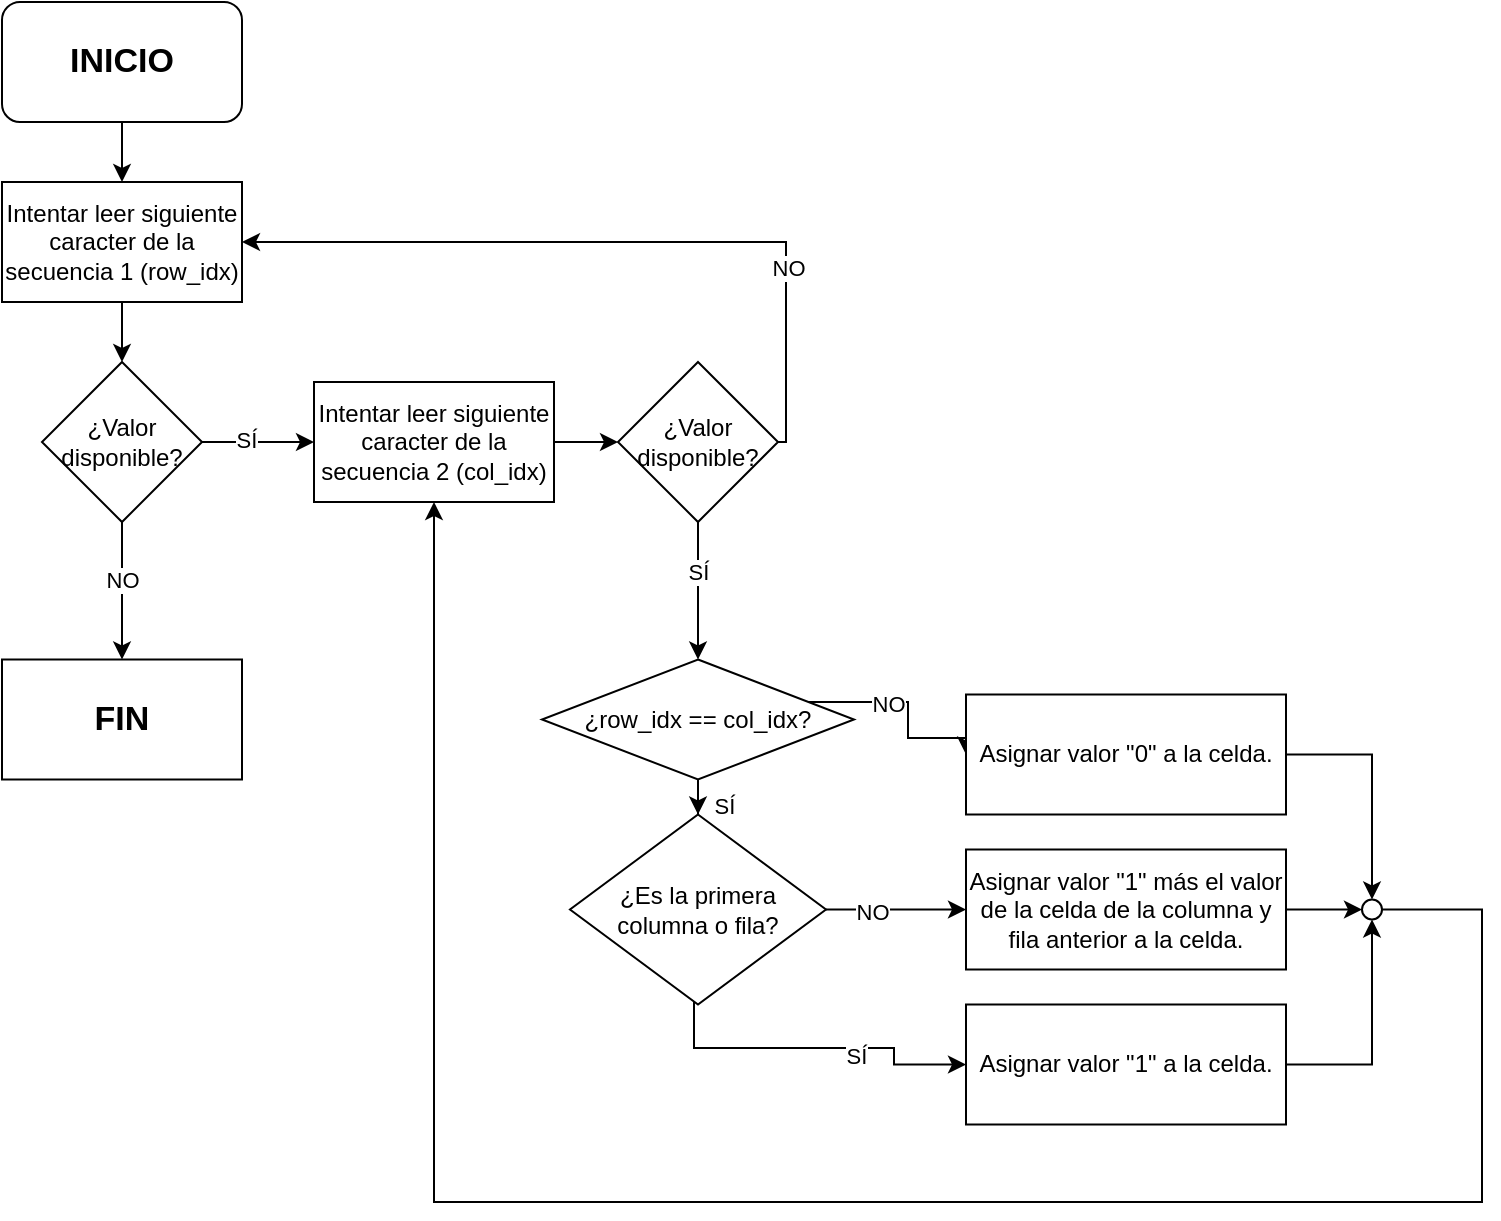 <mxfile version="14.6.13" type="device"><diagram id="mzKMlfM73yjpm_jt29C_" name="Página-1"><mxGraphModel dx="1278" dy="948" grid="1" gridSize="10" guides="1" tooltips="1" connect="1" arrows="1" fold="1" page="1" pageScale="1" pageWidth="827" pageHeight="1169" math="0" shadow="0"><root><mxCell id="0"/><mxCell id="1" parent="0"/><mxCell id="K-LNkMQw3PzREuK5N41z-41" style="edgeStyle=orthogonalEdgeStyle;rounded=0;orthogonalLoop=1;jettySize=auto;html=1;entryX=0.5;entryY=0;entryDx=0;entryDy=0;" edge="1" parent="1" source="K-LNkMQw3PzREuK5N41z-2" target="K-LNkMQw3PzREuK5N41z-35"><mxGeometry relative="1" as="geometry"/></mxCell><mxCell id="K-LNkMQw3PzREuK5N41z-2" value="Intentar leer siguiente caracter de la secuencia 1 (row_idx)" style="rounded=0;whiteSpace=wrap;html=1;" vertex="1" parent="1"><mxGeometry x="30" y="120" width="120" height="60" as="geometry"/></mxCell><mxCell id="K-LNkMQw3PzREuK5N41z-64" style="edgeStyle=orthogonalEdgeStyle;rounded=0;orthogonalLoop=1;jettySize=auto;html=1;entryX=0;entryY=0.5;entryDx=0;entryDy=0;" edge="1" parent="1" source="K-LNkMQw3PzREuK5N41z-5" target="K-LNkMQw3PzREuK5N41z-43"><mxGeometry relative="1" as="geometry"/></mxCell><mxCell id="K-LNkMQw3PzREuK5N41z-5" value="Intentar leer siguiente caracter de la secuencia 2 (col_idx)" style="whiteSpace=wrap;html=1;rounded=0;" vertex="1" parent="1"><mxGeometry x="186" y="220" width="120" height="60" as="geometry"/></mxCell><mxCell id="K-LNkMQw3PzREuK5N41z-18" value="" style="edgeStyle=orthogonalEdgeStyle;rounded=0;orthogonalLoop=1;jettySize=auto;html=1;" edge="1" parent="1" source="K-LNkMQw3PzREuK5N41z-8" target="K-LNkMQw3PzREuK5N41z-17"><mxGeometry relative="1" as="geometry"/></mxCell><mxCell id="K-LNkMQw3PzREuK5N41z-51" value="SÍ" style="edgeLabel;html=1;align=center;verticalAlign=middle;resizable=0;points=[];" vertex="1" connectable="0" parent="K-LNkMQw3PzREuK5N41z-18"><mxGeometry x="-0.25" y="-4" relative="1" as="geometry"><mxPoint x="9" y="-4" as="offset"/></mxGeometry></mxCell><mxCell id="K-LNkMQw3PzREuK5N41z-52" style="edgeStyle=orthogonalEdgeStyle;rounded=0;orthogonalLoop=1;jettySize=auto;html=1;entryX=0;entryY=0.5;entryDx=0;entryDy=0;" edge="1" parent="1" source="K-LNkMQw3PzREuK5N41z-8" target="K-LNkMQw3PzREuK5N41z-22"><mxGeometry relative="1" as="geometry"><Array as="points"><mxPoint x="483" y="380"/><mxPoint x="483" y="398"/></Array></mxGeometry></mxCell><mxCell id="K-LNkMQw3PzREuK5N41z-53" value="NO" style="edgeLabel;html=1;align=center;verticalAlign=middle;resizable=0;points=[];" vertex="1" connectable="0" parent="K-LNkMQw3PzREuK5N41z-52"><mxGeometry x="-0.243" y="-1" relative="1" as="geometry"><mxPoint as="offset"/></mxGeometry></mxCell><mxCell id="K-LNkMQw3PzREuK5N41z-8" value="¿row_idx == col_idx?" style="rhombus;whiteSpace=wrap;html=1;rounded=0;" vertex="1" parent="1"><mxGeometry x="300" y="358.75" width="156" height="60" as="geometry"/></mxCell><mxCell id="K-LNkMQw3PzREuK5N41z-54" style="edgeStyle=orthogonalEdgeStyle;rounded=0;orthogonalLoop=1;jettySize=auto;html=1;entryX=0;entryY=0.5;entryDx=0;entryDy=0;" edge="1" parent="1" source="K-LNkMQw3PzREuK5N41z-17" target="K-LNkMQw3PzREuK5N41z-19"><mxGeometry relative="1" as="geometry"><Array as="points"><mxPoint x="376" y="553"/><mxPoint x="476" y="553"/></Array></mxGeometry></mxCell><mxCell id="K-LNkMQw3PzREuK5N41z-55" value="SÍ" style="edgeLabel;html=1;align=center;verticalAlign=middle;resizable=0;points=[];" vertex="1" connectable="0" parent="K-LNkMQw3PzREuK5N41z-54"><mxGeometry x="0.231" y="-4" relative="1" as="geometry"><mxPoint x="1" as="offset"/></mxGeometry></mxCell><mxCell id="K-LNkMQw3PzREuK5N41z-56" style="edgeStyle=orthogonalEdgeStyle;rounded=0;orthogonalLoop=1;jettySize=auto;html=1;entryX=0;entryY=0.5;entryDx=0;entryDy=0;" edge="1" parent="1" source="K-LNkMQw3PzREuK5N41z-17" target="K-LNkMQw3PzREuK5N41z-23"><mxGeometry relative="1" as="geometry"/></mxCell><mxCell id="K-LNkMQw3PzREuK5N41z-57" value="NO" style="edgeLabel;html=1;align=center;verticalAlign=middle;resizable=0;points=[];" vertex="1" connectable="0" parent="K-LNkMQw3PzREuK5N41z-56"><mxGeometry x="-0.349" y="-1" relative="1" as="geometry"><mxPoint as="offset"/></mxGeometry></mxCell><mxCell id="K-LNkMQw3PzREuK5N41z-17" value="¿Es la primera columna o fila?" style="rhombus;whiteSpace=wrap;html=1;rounded=0;" vertex="1" parent="1"><mxGeometry x="314" y="436.25" width="128" height="95" as="geometry"/></mxCell><mxCell id="K-LNkMQw3PzREuK5N41z-61" style="edgeStyle=orthogonalEdgeStyle;rounded=0;orthogonalLoop=1;jettySize=auto;html=1;entryX=0.5;entryY=1;entryDx=0;entryDy=0;" edge="1" parent="1" source="K-LNkMQw3PzREuK5N41z-19" target="K-LNkMQw3PzREuK5N41z-59"><mxGeometry relative="1" as="geometry"/></mxCell><mxCell id="K-LNkMQw3PzREuK5N41z-19" value="Asignar valor &quot;1&quot; a la celda." style="whiteSpace=wrap;html=1;rounded=0;" vertex="1" parent="1"><mxGeometry x="512" y="531.25" width="160" height="60" as="geometry"/></mxCell><mxCell id="K-LNkMQw3PzREuK5N41z-63" style="edgeStyle=orthogonalEdgeStyle;rounded=0;orthogonalLoop=1;jettySize=auto;html=1;entryX=0.5;entryY=0;entryDx=0;entryDy=0;" edge="1" parent="1" source="K-LNkMQw3PzREuK5N41z-22" target="K-LNkMQw3PzREuK5N41z-59"><mxGeometry relative="1" as="geometry"/></mxCell><mxCell id="K-LNkMQw3PzREuK5N41z-22" value="Asignar valor &quot;0&quot; a la celda." style="whiteSpace=wrap;html=1;rounded=0;" vertex="1" parent="1"><mxGeometry x="512" y="376.25" width="160" height="60" as="geometry"/></mxCell><mxCell id="K-LNkMQw3PzREuK5N41z-62" style="edgeStyle=orthogonalEdgeStyle;rounded=0;orthogonalLoop=1;jettySize=auto;html=1;entryX=0;entryY=0.5;entryDx=0;entryDy=0;" edge="1" parent="1" source="K-LNkMQw3PzREuK5N41z-23" target="K-LNkMQw3PzREuK5N41z-59"><mxGeometry relative="1" as="geometry"/></mxCell><mxCell id="K-LNkMQw3PzREuK5N41z-23" value="Asignar valor &quot;1&quot; más el valor de la celda de la columna y fila anterior a la celda." style="whiteSpace=wrap;html=1;rounded=0;" vertex="1" parent="1"><mxGeometry x="512" y="453.75" width="160" height="60" as="geometry"/></mxCell><mxCell id="K-LNkMQw3PzREuK5N41z-37" value="" style="edgeStyle=orthogonalEdgeStyle;rounded=0;orthogonalLoop=1;jettySize=auto;html=1;" edge="1" parent="1" source="K-LNkMQw3PzREuK5N41z-35" target="K-LNkMQw3PzREuK5N41z-36"><mxGeometry relative="1" as="geometry"/></mxCell><mxCell id="K-LNkMQw3PzREuK5N41z-38" value="NO" style="edgeLabel;html=1;align=center;verticalAlign=middle;resizable=0;points=[];" vertex="1" connectable="0" parent="K-LNkMQw3PzREuK5N41z-37"><mxGeometry x="-0.162" y="-3" relative="1" as="geometry"><mxPoint x="3" as="offset"/></mxGeometry></mxCell><mxCell id="K-LNkMQw3PzREuK5N41z-39" style="edgeStyle=orthogonalEdgeStyle;rounded=0;orthogonalLoop=1;jettySize=auto;html=1;entryX=0;entryY=0.5;entryDx=0;entryDy=0;" edge="1" parent="1" source="K-LNkMQw3PzREuK5N41z-35" target="K-LNkMQw3PzREuK5N41z-5"><mxGeometry relative="1" as="geometry"/></mxCell><mxCell id="K-LNkMQw3PzREuK5N41z-42" value="SÍ" style="edgeLabel;html=1;align=center;verticalAlign=middle;resizable=0;points=[];" vertex="1" connectable="0" parent="K-LNkMQw3PzREuK5N41z-39"><mxGeometry x="-0.217" y="1" relative="1" as="geometry"><mxPoint as="offset"/></mxGeometry></mxCell><mxCell id="K-LNkMQw3PzREuK5N41z-35" value="¿Valor disponible?" style="rhombus;whiteSpace=wrap;html=1;" vertex="1" parent="1"><mxGeometry x="50" y="210" width="80" height="80" as="geometry"/></mxCell><mxCell id="K-LNkMQw3PzREuK5N41z-36" value="&lt;b&gt;&lt;font style=&quot;font-size: 17px&quot;&gt;FIN&lt;/font&gt;&lt;/b&gt;" style="whiteSpace=wrap;html=1;" vertex="1" parent="1"><mxGeometry x="30" y="358.75" width="120" height="60" as="geometry"/></mxCell><mxCell id="K-LNkMQw3PzREuK5N41z-45" style="edgeStyle=orthogonalEdgeStyle;rounded=0;orthogonalLoop=1;jettySize=auto;html=1;entryX=1;entryY=0.5;entryDx=0;entryDy=0;" edge="1" parent="1" source="K-LNkMQw3PzREuK5N41z-43" target="K-LNkMQw3PzREuK5N41z-2"><mxGeometry relative="1" as="geometry"><Array as="points"><mxPoint x="422" y="150"/></Array></mxGeometry></mxCell><mxCell id="K-LNkMQw3PzREuK5N41z-46" value="NO" style="edgeLabel;html=1;align=center;verticalAlign=middle;resizable=0;points=[];" vertex="1" connectable="0" parent="K-LNkMQw3PzREuK5N41z-45"><mxGeometry x="-0.513" y="-1" relative="1" as="geometry"><mxPoint as="offset"/></mxGeometry></mxCell><mxCell id="K-LNkMQw3PzREuK5N41z-47" style="edgeStyle=orthogonalEdgeStyle;rounded=0;orthogonalLoop=1;jettySize=auto;html=1;entryX=0.5;entryY=0;entryDx=0;entryDy=0;exitX=0.5;exitY=1;exitDx=0;exitDy=0;" edge="1" parent="1" source="K-LNkMQw3PzREuK5N41z-43" target="K-LNkMQw3PzREuK5N41z-8"><mxGeometry relative="1" as="geometry"><mxPoint x="552" y="210" as="sourcePoint"/><Array as="points"><mxPoint x="378" y="350"/></Array></mxGeometry></mxCell><mxCell id="K-LNkMQw3PzREuK5N41z-48" value="SÍ" style="edgeLabel;html=1;align=center;verticalAlign=middle;resizable=0;points=[];" vertex="1" connectable="0" parent="K-LNkMQw3PzREuK5N41z-47"><mxGeometry x="-0.273" y="1" relative="1" as="geometry"><mxPoint x="-1" as="offset"/></mxGeometry></mxCell><mxCell id="K-LNkMQw3PzREuK5N41z-43" value="¿Valor disponible?" style="rhombus;whiteSpace=wrap;html=1;" vertex="1" parent="1"><mxGeometry x="338" y="210" width="80" height="80" as="geometry"/></mxCell><mxCell id="K-LNkMQw3PzREuK5N41z-50" style="edgeStyle=orthogonalEdgeStyle;rounded=0;orthogonalLoop=1;jettySize=auto;html=1;entryX=0.5;entryY=0;entryDx=0;entryDy=0;" edge="1" parent="1" source="K-LNkMQw3PzREuK5N41z-49" target="K-LNkMQw3PzREuK5N41z-2"><mxGeometry relative="1" as="geometry"/></mxCell><mxCell id="K-LNkMQw3PzREuK5N41z-49" value="&lt;b&gt;&lt;font style=&quot;font-size: 17px&quot;&gt;INICIO&lt;/font&gt;&lt;/b&gt;" style="rounded=1;whiteSpace=wrap;html=1;" vertex="1" parent="1"><mxGeometry x="30" y="30" width="120" height="60" as="geometry"/></mxCell><mxCell id="K-LNkMQw3PzREuK5N41z-68" style="edgeStyle=orthogonalEdgeStyle;rounded=0;orthogonalLoop=1;jettySize=auto;html=1;entryX=0.5;entryY=1;entryDx=0;entryDy=0;" edge="1" parent="1" source="K-LNkMQw3PzREuK5N41z-59" target="K-LNkMQw3PzREuK5N41z-5"><mxGeometry relative="1" as="geometry"><Array as="points"><mxPoint x="770" y="484"/><mxPoint x="770" y="630"/><mxPoint x="246" y="630"/></Array></mxGeometry></mxCell><mxCell id="K-LNkMQw3PzREuK5N41z-59" value="" style="ellipse;whiteSpace=wrap;html=1;" vertex="1" parent="1"><mxGeometry x="710" y="478.75" width="10" height="10" as="geometry"/></mxCell></root></mxGraphModel></diagram></mxfile>